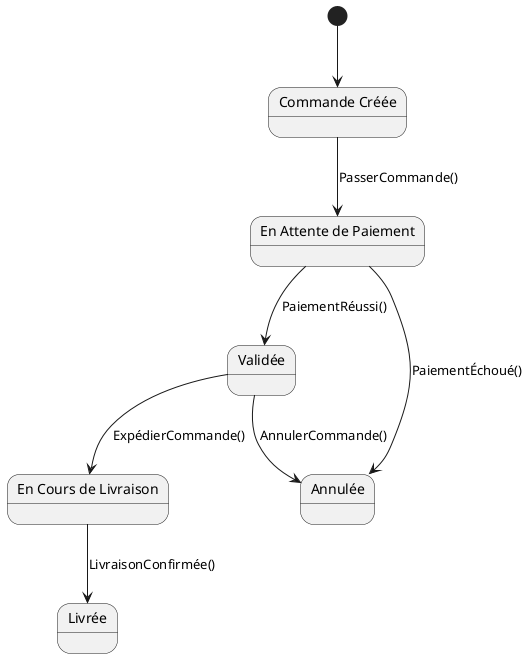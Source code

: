 @startuml
state "Commande Créée" as cree
state "En Attente de Paiement" as attentePaiement
state "Validée" as valide
state "En Cours de Livraison" as livraison
state "Livrée" as livree
state "Annulée" as annulee

[*] --> cree
cree --> attentePaiement : PasserCommande()
attentePaiement --> valide : PaiementRéussi()
attentePaiement --> annulee : PaiementÉchoué()
valide --> livraison : ExpédierCommande()
livraison --> livree : LivraisonConfirmée()
valide --> annulee : AnnulerCommande()

@enduml
